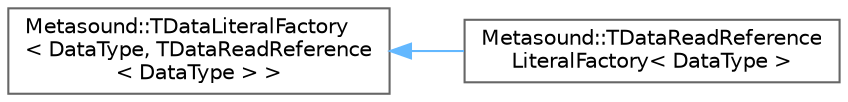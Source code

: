 digraph "Graphical Class Hierarchy"
{
 // INTERACTIVE_SVG=YES
 // LATEX_PDF_SIZE
  bgcolor="transparent";
  edge [fontname=Helvetica,fontsize=10,labelfontname=Helvetica,labelfontsize=10];
  node [fontname=Helvetica,fontsize=10,shape=box,height=0.2,width=0.4];
  rankdir="LR";
  Node0 [id="Node000000",label="Metasound::TDataLiteralFactory\l\< DataType, TDataReadReference\l\< DataType \> \>",height=0.2,width=0.4,color="grey40", fillcolor="white", style="filled",URL="$d4/d30/structMetasound_1_1TDataLiteralFactory.html",tooltip=" "];
  Node0 -> Node1 [id="edge5903_Node000000_Node000001",dir="back",color="steelblue1",style="solid",tooltip=" "];
  Node1 [id="Node000001",label="Metasound::TDataReadReference\lLiteralFactory\< DataType \>",height=0.2,width=0.4,color="grey40", fillcolor="white", style="filled",URL="$d1/dcb/structMetasound_1_1TDataReadReferenceLiteralFactory.html",tooltip="TDataReadReferenceLiteralFactory creates TDataReadReferences for the given DataType."];
}
